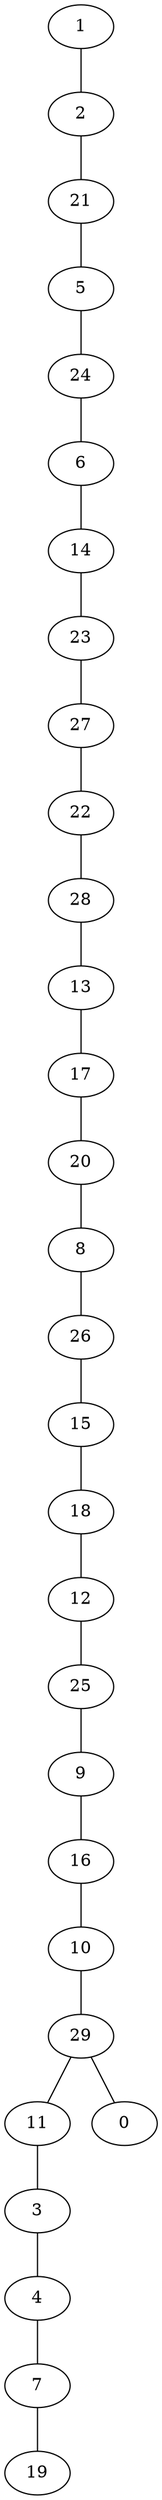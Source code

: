 strict graph G {
1;
2;
21;
5;
24;
6;
14;
23;
27;
22;
28;
13;
17;
20;
8;
26;
15;
18;
12;
25;
9;
16;
10;
29;
11;
3;
4;
7;
19;
0;
25 -- 9;
24 -- 6;
20 -- 8;
16 -- 10;
10 -- 29;
28 -- 13;
23 -- 27;
13 -- 17;
18 -- 12;
22 -- 28;
6 -- 14;
8 -- 26;
15 -- 18;
27 -- 22;
1 -- 2;
9 -- 16;
5 -- 24;
26 -- 15;
21 -- 5;
29 -- 11;
11 -- 3;
7 -- 19;
3 -- 4;
4 -- 7;
29 -- 0;
2 -- 21;
12 -- 25;
17 -- 20;
14 -- 23;
}
